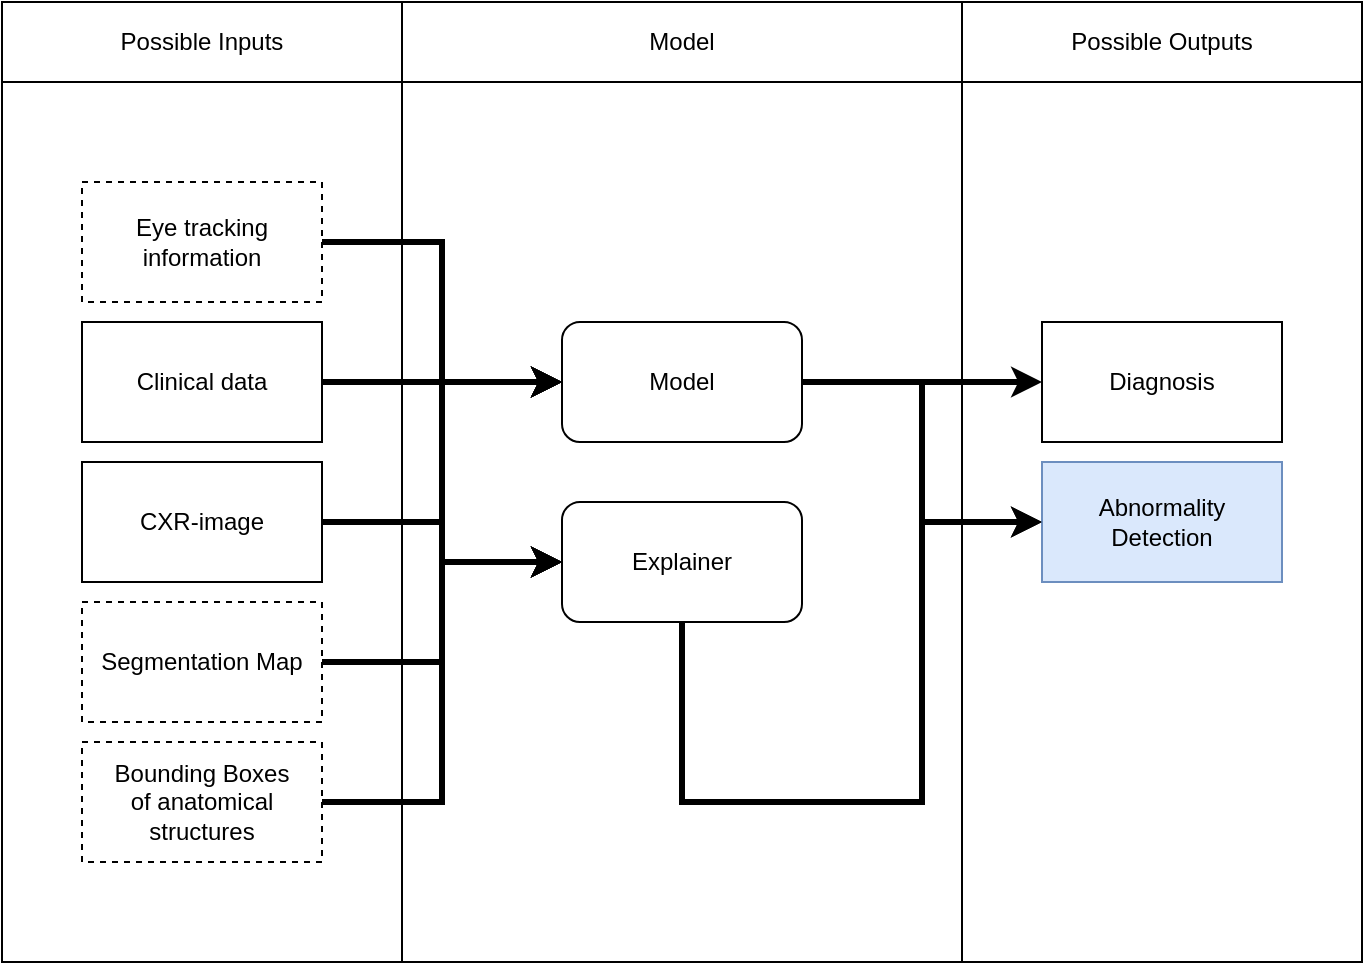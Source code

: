 <mxfile version="16.5.1" type="device"><diagram id="KltPp3dyEmectdENogH8" name="Page-1"><mxGraphModel dx="1102" dy="1025" grid="1" gridSize="10" guides="1" tooltips="1" connect="1" arrows="1" fold="1" page="1" pageScale="1" pageWidth="827" pageHeight="1169" math="0" shadow="0"><root><mxCell id="0"/><mxCell id="1" parent="0"/><mxCell id="TfctLe7-XMXhmqrToNes-45" value="" style="shape=table;html=1;whiteSpace=wrap;startSize=0;container=1;collapsible=0;childLayout=tableLayout;" parent="1" vertex="1"><mxGeometry x="80" y="120" width="680" height="480" as="geometry"/></mxCell><mxCell id="TfctLe7-XMXhmqrToNes-46" value="" style="shape=partialRectangle;html=1;whiteSpace=wrap;collapsible=0;dropTarget=0;pointerEvents=0;fillColor=none;top=0;left=0;bottom=0;right=0;points=[[0,0.5],[1,0.5]];portConstraint=eastwest;" parent="TfctLe7-XMXhmqrToNes-45" vertex="1"><mxGeometry width="680" height="40" as="geometry"/></mxCell><mxCell id="TfctLe7-XMXhmqrToNes-47" value="Possible Inputs" style="shape=partialRectangle;html=1;whiteSpace=wrap;connectable=0;fillColor=none;top=0;left=0;bottom=0;right=0;overflow=hidden;pointerEvents=1;" parent="TfctLe7-XMXhmqrToNes-46" vertex="1"><mxGeometry width="200" height="40" as="geometry"><mxRectangle width="200" height="40" as="alternateBounds"/></mxGeometry></mxCell><mxCell id="TfctLe7-XMXhmqrToNes-48" value="Model" style="shape=partialRectangle;html=1;whiteSpace=wrap;connectable=0;fillColor=none;top=0;left=0;bottom=0;right=0;overflow=hidden;pointerEvents=1;" parent="TfctLe7-XMXhmqrToNes-46" vertex="1"><mxGeometry x="200" width="280" height="40" as="geometry"><mxRectangle width="280" height="40" as="alternateBounds"/></mxGeometry></mxCell><mxCell id="TfctLe7-XMXhmqrToNes-49" value="Possible Outputs" style="shape=partialRectangle;html=1;whiteSpace=wrap;connectable=0;fillColor=none;top=0;left=0;bottom=0;right=0;overflow=hidden;pointerEvents=1;" parent="TfctLe7-XMXhmqrToNes-46" vertex="1"><mxGeometry x="480" width="200" height="40" as="geometry"><mxRectangle width="200" height="40" as="alternateBounds"/></mxGeometry></mxCell><mxCell id="TfctLe7-XMXhmqrToNes-50" value="" style="shape=partialRectangle;html=1;whiteSpace=wrap;collapsible=0;dropTarget=0;pointerEvents=0;fillColor=none;top=0;left=0;bottom=0;right=0;points=[[0,0.5],[1,0.5]];portConstraint=eastwest;" parent="TfctLe7-XMXhmqrToNes-45" vertex="1"><mxGeometry y="40" width="680" height="440" as="geometry"/></mxCell><mxCell id="TfctLe7-XMXhmqrToNes-51" value="" style="shape=partialRectangle;html=1;whiteSpace=wrap;connectable=0;fillColor=none;top=0;left=0;bottom=0;right=0;overflow=hidden;pointerEvents=1;" parent="TfctLe7-XMXhmqrToNes-50" vertex="1"><mxGeometry width="200" height="440" as="geometry"><mxRectangle width="200" height="440" as="alternateBounds"/></mxGeometry></mxCell><mxCell id="TfctLe7-XMXhmqrToNes-52" value="" style="shape=partialRectangle;html=1;whiteSpace=wrap;connectable=0;fillColor=none;top=0;left=0;bottom=0;right=0;overflow=hidden;pointerEvents=1;strokeColor=none;" parent="TfctLe7-XMXhmqrToNes-50" vertex="1"><mxGeometry x="200" width="280" height="440" as="geometry"><mxRectangle width="280" height="440" as="alternateBounds"/></mxGeometry></mxCell><mxCell id="TfctLe7-XMXhmqrToNes-53" value="" style="shape=partialRectangle;html=1;whiteSpace=wrap;connectable=0;fillColor=none;top=0;left=0;bottom=0;right=0;overflow=hidden;pointerEvents=1;" parent="TfctLe7-XMXhmqrToNes-50" vertex="1"><mxGeometry x="480" width="200" height="440" as="geometry"><mxRectangle width="200" height="440" as="alternateBounds"/></mxGeometry></mxCell><mxCell id="TfctLe7-XMXhmqrToNes-70" style="edgeStyle=orthogonalEdgeStyle;rounded=0;orthogonalLoop=1;jettySize=auto;html=1;strokeWidth=3;" parent="1" source="TfctLe7-XMXhmqrToNes-16" target="TfctLe7-XMXhmqrToNes-21" edge="1"><mxGeometry relative="1" as="geometry"/></mxCell><mxCell id="TfctLe7-XMXhmqrToNes-71" style="edgeStyle=orthogonalEdgeStyle;rounded=0;orthogonalLoop=1;jettySize=auto;html=1;entryX=0;entryY=0.5;entryDx=0;entryDy=0;strokeWidth=3;" parent="1" source="TfctLe7-XMXhmqrToNes-16" target="TfctLe7-XMXhmqrToNes-23" edge="1"><mxGeometry relative="1" as="geometry"/></mxCell><mxCell id="TfctLe7-XMXhmqrToNes-16" value="Model" style="rounded=1;whiteSpace=wrap;html=1;" parent="1" vertex="1"><mxGeometry x="360" y="280" width="120" height="60" as="geometry"/></mxCell><mxCell id="TfctLe7-XMXhmqrToNes-60" style="edgeStyle=orthogonalEdgeStyle;rounded=0;orthogonalLoop=1;jettySize=auto;html=1;exitX=1;exitY=0.5;exitDx=0;exitDy=0;entryX=0;entryY=0.5;entryDx=0;entryDy=0;strokeWidth=3;" parent="1" source="TfctLe7-XMXhmqrToNes-18" target="TfctLe7-XMXhmqrToNes-16" edge="1"><mxGeometry relative="1" as="geometry"/></mxCell><mxCell id="ybjvVVcU8ut0ZBPvw_T3-2" style="edgeStyle=orthogonalEdgeStyle;rounded=0;orthogonalLoop=1;jettySize=auto;html=1;entryX=0;entryY=0.5;entryDx=0;entryDy=0;strokeWidth=3;" parent="1" source="TfctLe7-XMXhmqrToNes-18" target="ybjvVVcU8ut0ZBPvw_T3-1" edge="1"><mxGeometry relative="1" as="geometry"/></mxCell><mxCell id="TfctLe7-XMXhmqrToNes-18" value="Eye tracking information" style="rounded=0;whiteSpace=wrap;html=1;dashed=1;" parent="1" vertex="1"><mxGeometry x="120" y="210" width="120" height="60" as="geometry"/></mxCell><mxCell id="TfctLe7-XMXhmqrToNes-61" style="edgeStyle=orthogonalEdgeStyle;rounded=0;orthogonalLoop=1;jettySize=auto;html=1;exitX=1;exitY=0.5;exitDx=0;exitDy=0;strokeWidth=3;" parent="1" source="TfctLe7-XMXhmqrToNes-19" edge="1"><mxGeometry relative="1" as="geometry"><mxPoint x="360" y="310" as="targetPoint"/></mxGeometry></mxCell><mxCell id="ybjvVVcU8ut0ZBPvw_T3-3" style="edgeStyle=orthogonalEdgeStyle;rounded=0;orthogonalLoop=1;jettySize=auto;html=1;entryX=0;entryY=0.5;entryDx=0;entryDy=0;strokeWidth=3;" parent="1" source="TfctLe7-XMXhmqrToNes-19" target="ybjvVVcU8ut0ZBPvw_T3-1" edge="1"><mxGeometry relative="1" as="geometry"/></mxCell><mxCell id="TfctLe7-XMXhmqrToNes-19" value="Clinical data" style="rounded=0;whiteSpace=wrap;html=1;" parent="1" vertex="1"><mxGeometry x="120" y="280" width="120" height="60" as="geometry"/></mxCell><mxCell id="TfctLe7-XMXhmqrToNes-63" style="edgeStyle=orthogonalEdgeStyle;rounded=0;orthogonalLoop=1;jettySize=auto;html=1;exitX=1;exitY=0.5;exitDx=0;exitDy=0;entryX=0;entryY=0.5;entryDx=0;entryDy=0;strokeWidth=3;" parent="1" source="TfctLe7-XMXhmqrToNes-20" target="TfctLe7-XMXhmqrToNes-16" edge="1"><mxGeometry relative="1" as="geometry"/></mxCell><mxCell id="ybjvVVcU8ut0ZBPvw_T3-4" style="edgeStyle=orthogonalEdgeStyle;rounded=0;orthogonalLoop=1;jettySize=auto;html=1;strokeWidth=3;" parent="1" source="TfctLe7-XMXhmqrToNes-20" target="ybjvVVcU8ut0ZBPvw_T3-1" edge="1"><mxGeometry relative="1" as="geometry"/></mxCell><mxCell id="TfctLe7-XMXhmqrToNes-20" value="CXR-image" style="rounded=0;whiteSpace=wrap;html=1;" parent="1" vertex="1"><mxGeometry x="120" y="350" width="120" height="60" as="geometry"/></mxCell><mxCell id="TfctLe7-XMXhmqrToNes-21" value="Diagnosis" style="rounded=0;whiteSpace=wrap;html=1;" parent="1" vertex="1"><mxGeometry x="600" y="280" width="120" height="60" as="geometry"/></mxCell><mxCell id="TfctLe7-XMXhmqrToNes-23" value="Abnormality &lt;br&gt;Detection" style="rounded=0;whiteSpace=wrap;html=1;fillColor=#dae8fc;strokeColor=#6c8ebf;" parent="1" vertex="1"><mxGeometry x="600" y="350" width="120" height="60" as="geometry"/></mxCell><mxCell id="TfctLe7-XMXhmqrToNes-64" style="edgeStyle=orthogonalEdgeStyle;rounded=0;orthogonalLoop=1;jettySize=auto;html=1;entryX=0;entryY=0.5;entryDx=0;entryDy=0;strokeWidth=3;" parent="1" source="TfctLe7-XMXhmqrToNes-30" target="TfctLe7-XMXhmqrToNes-16" edge="1"><mxGeometry relative="1" as="geometry"/></mxCell><mxCell id="ybjvVVcU8ut0ZBPvw_T3-5" style="edgeStyle=orthogonalEdgeStyle;rounded=0;orthogonalLoop=1;jettySize=auto;html=1;entryX=0;entryY=0.5;entryDx=0;entryDy=0;strokeWidth=3;" parent="1" source="TfctLe7-XMXhmqrToNes-30" target="ybjvVVcU8ut0ZBPvw_T3-1" edge="1"><mxGeometry relative="1" as="geometry"/></mxCell><mxCell id="TfctLe7-XMXhmqrToNes-30" value="Segmentation Map" style="rounded=0;whiteSpace=wrap;html=1;dashed=1;" parent="1" vertex="1"><mxGeometry x="120" y="420" width="120" height="60" as="geometry"/></mxCell><mxCell id="LhgXZ9gNfTBwFN-iXfKy-2" style="edgeStyle=orthogonalEdgeStyle;rounded=0;orthogonalLoop=1;jettySize=auto;html=1;entryX=0;entryY=0.5;entryDx=0;entryDy=0;strokeWidth=3;" parent="1" source="LhgXZ9gNfTBwFN-iXfKy-1" target="TfctLe7-XMXhmqrToNes-16" edge="1"><mxGeometry relative="1" as="geometry"/></mxCell><mxCell id="ybjvVVcU8ut0ZBPvw_T3-6" style="edgeStyle=orthogonalEdgeStyle;rounded=0;orthogonalLoop=1;jettySize=auto;html=1;entryX=0;entryY=0.5;entryDx=0;entryDy=0;strokeWidth=3;" parent="1" source="LhgXZ9gNfTBwFN-iXfKy-1" target="ybjvVVcU8ut0ZBPvw_T3-1" edge="1"><mxGeometry relative="1" as="geometry"/></mxCell><mxCell id="LhgXZ9gNfTBwFN-iXfKy-1" value="Bounding Boxes of&amp;nbsp;anatomical structures" style="rounded=0;whiteSpace=wrap;html=1;dashed=1;" parent="1" vertex="1"><mxGeometry x="120" y="490" width="120" height="60" as="geometry"/></mxCell><mxCell id="ybjvVVcU8ut0ZBPvw_T3-7" style="edgeStyle=orthogonalEdgeStyle;rounded=0;orthogonalLoop=1;jettySize=auto;html=1;entryX=0;entryY=0.5;entryDx=0;entryDy=0;strokeWidth=3;" parent="1" source="ybjvVVcU8ut0ZBPvw_T3-1" target="TfctLe7-XMXhmqrToNes-23" edge="1"><mxGeometry relative="1" as="geometry"><Array as="points"><mxPoint x="420" y="520"/><mxPoint x="540" y="520"/><mxPoint x="540" y="380"/></Array><mxPoint x="600" y="520" as="targetPoint"/></mxGeometry></mxCell><mxCell id="ybjvVVcU8ut0ZBPvw_T3-1" value="Explainer" style="rounded=1;whiteSpace=wrap;html=1;" parent="1" vertex="1"><mxGeometry x="360" y="370" width="120" height="60" as="geometry"/></mxCell></root></mxGraphModel></diagram></mxfile>